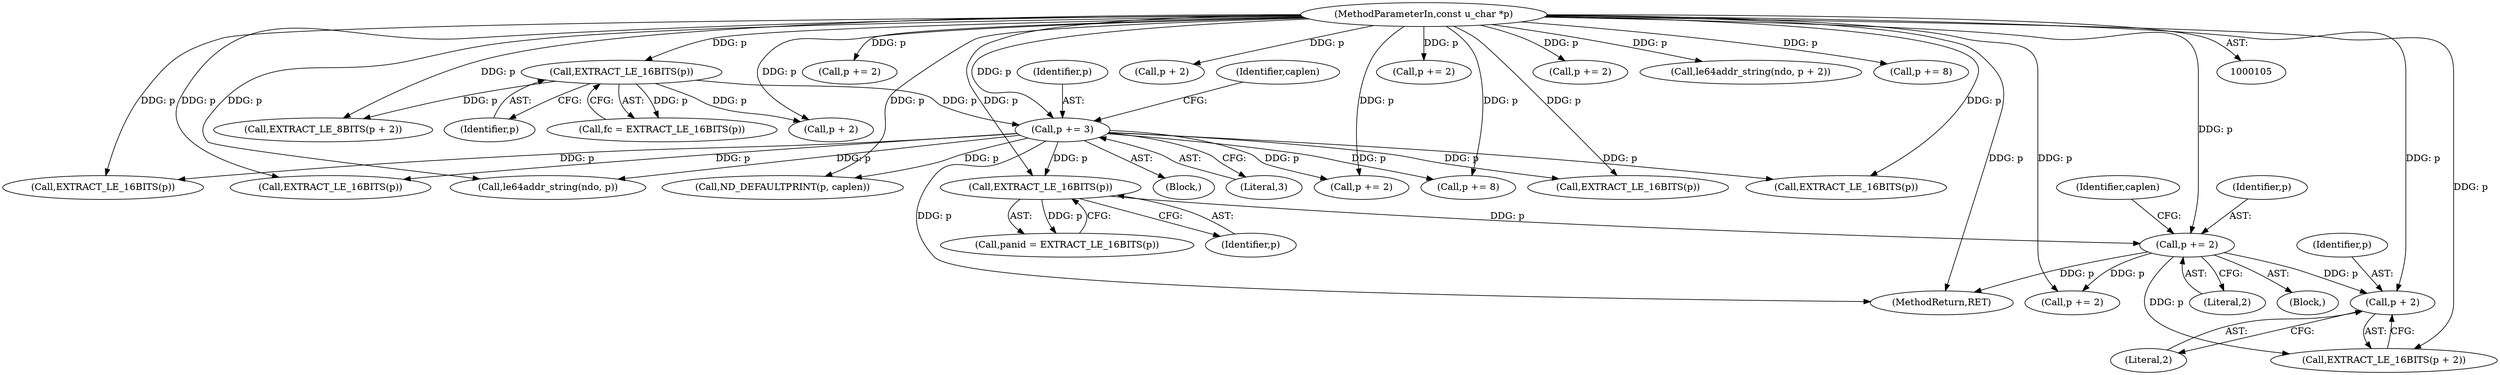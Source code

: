 digraph "0_tcpdump_a7e5f58f402e6919ec444a57946bade7dfd6b184@pointer" {
"1000256" [label="(Call,p + 2)"];
"1000224" [label="(Call,p += 2)"];
"1000222" [label="(Call,EXTRACT_LE_16BITS(p))"];
"1000147" [label="(Call,p += 3)"];
"1000108" [label="(MethodParameterIn,const u_char *p)"];
"1000139" [label="(Call,EXTRACT_LE_16BITS(p))"];
"1000224" [label="(Call,p += 2)"];
"1000225" [label="(Identifier,p)"];
"1000384" [label="(Call,EXTRACT_LE_16BITS(p))"];
"1000386" [label="(Call,p += 2)"];
"1000175" [label="(Block,)"];
"1000257" [label="(Identifier,p)"];
"1000482" [label="(Call,le64addr_string(ndo, p))"];
"1000108" [label="(MethodParameterIn,const u_char *p)"];
"1000500" [label="(Call,ND_DEFAULTPRINT(p, caplen))"];
"1000148" [label="(Identifier,p)"];
"1000256" [label="(Call,p + 2)"];
"1000109" [label="(Block,)"];
"1000143" [label="(Call,EXTRACT_LE_8BITS(p + 2))"];
"1000140" [label="(Identifier,p)"];
"1000283" [label="(Call,EXTRACT_LE_16BITS(p))"];
"1000318" [label="(Call,p + 2)"];
"1000149" [label="(Literal,3)"];
"1000417" [label="(Call,EXTRACT_LE_16BITS(p))"];
"1000258" [label="(Literal,2)"];
"1000419" [label="(Call,p += 2)"];
"1000451" [label="(Call,p += 2)"];
"1000222" [label="(Call,EXTRACT_LE_16BITS(p))"];
"1000485" [label="(Call,p += 8)"];
"1000220" [label="(Call,panid = EXTRACT_LE_16BITS(p))"];
"1000147" [label="(Call,p += 3)"];
"1000151" [label="(Identifier,caplen)"];
"1000259" [label="(Call,p += 2)"];
"1000223" [label="(Identifier,p)"];
"1000285" [label="(Call,p += 2)"];
"1000316" [label="(Call,le64addr_string(ndo, p + 2))"];
"1000321" [label="(Call,p += 8)"];
"1000505" [label="(MethodReturn,RET)"];
"1000139" [label="(Call,EXTRACT_LE_16BITS(p))"];
"1000137" [label="(Call,fc = EXTRACT_LE_16BITS(p))"];
"1000228" [label="(Identifier,caplen)"];
"1000449" [label="(Call,EXTRACT_LE_16BITS(p))"];
"1000226" [label="(Literal,2)"];
"1000144" [label="(Call,p + 2)"];
"1000255" [label="(Call,EXTRACT_LE_16BITS(p + 2))"];
"1000256" -> "1000255"  [label="AST: "];
"1000256" -> "1000258"  [label="CFG: "];
"1000257" -> "1000256"  [label="AST: "];
"1000258" -> "1000256"  [label="AST: "];
"1000255" -> "1000256"  [label="CFG: "];
"1000224" -> "1000256"  [label="DDG: p"];
"1000108" -> "1000256"  [label="DDG: p"];
"1000224" -> "1000175"  [label="AST: "];
"1000224" -> "1000226"  [label="CFG: "];
"1000225" -> "1000224"  [label="AST: "];
"1000226" -> "1000224"  [label="AST: "];
"1000228" -> "1000224"  [label="CFG: "];
"1000224" -> "1000505"  [label="DDG: p"];
"1000222" -> "1000224"  [label="DDG: p"];
"1000108" -> "1000224"  [label="DDG: p"];
"1000224" -> "1000255"  [label="DDG: p"];
"1000224" -> "1000259"  [label="DDG: p"];
"1000222" -> "1000220"  [label="AST: "];
"1000222" -> "1000223"  [label="CFG: "];
"1000223" -> "1000222"  [label="AST: "];
"1000220" -> "1000222"  [label="CFG: "];
"1000222" -> "1000220"  [label="DDG: p"];
"1000147" -> "1000222"  [label="DDG: p"];
"1000108" -> "1000222"  [label="DDG: p"];
"1000147" -> "1000109"  [label="AST: "];
"1000147" -> "1000149"  [label="CFG: "];
"1000148" -> "1000147"  [label="AST: "];
"1000149" -> "1000147"  [label="AST: "];
"1000151" -> "1000147"  [label="CFG: "];
"1000147" -> "1000505"  [label="DDG: p"];
"1000108" -> "1000147"  [label="DDG: p"];
"1000139" -> "1000147"  [label="DDG: p"];
"1000147" -> "1000283"  [label="DDG: p"];
"1000147" -> "1000384"  [label="DDG: p"];
"1000147" -> "1000417"  [label="DDG: p"];
"1000147" -> "1000419"  [label="DDG: p"];
"1000147" -> "1000449"  [label="DDG: p"];
"1000147" -> "1000482"  [label="DDG: p"];
"1000147" -> "1000485"  [label="DDG: p"];
"1000147" -> "1000500"  [label="DDG: p"];
"1000108" -> "1000105"  [label="AST: "];
"1000108" -> "1000505"  [label="DDG: p"];
"1000108" -> "1000139"  [label="DDG: p"];
"1000108" -> "1000143"  [label="DDG: p"];
"1000108" -> "1000144"  [label="DDG: p"];
"1000108" -> "1000255"  [label="DDG: p"];
"1000108" -> "1000259"  [label="DDG: p"];
"1000108" -> "1000283"  [label="DDG: p"];
"1000108" -> "1000285"  [label="DDG: p"];
"1000108" -> "1000316"  [label="DDG: p"];
"1000108" -> "1000318"  [label="DDG: p"];
"1000108" -> "1000321"  [label="DDG: p"];
"1000108" -> "1000384"  [label="DDG: p"];
"1000108" -> "1000386"  [label="DDG: p"];
"1000108" -> "1000417"  [label="DDG: p"];
"1000108" -> "1000419"  [label="DDG: p"];
"1000108" -> "1000449"  [label="DDG: p"];
"1000108" -> "1000451"  [label="DDG: p"];
"1000108" -> "1000482"  [label="DDG: p"];
"1000108" -> "1000485"  [label="DDG: p"];
"1000108" -> "1000500"  [label="DDG: p"];
"1000139" -> "1000137"  [label="AST: "];
"1000139" -> "1000140"  [label="CFG: "];
"1000140" -> "1000139"  [label="AST: "];
"1000137" -> "1000139"  [label="CFG: "];
"1000139" -> "1000137"  [label="DDG: p"];
"1000139" -> "1000143"  [label="DDG: p"];
"1000139" -> "1000144"  [label="DDG: p"];
}
